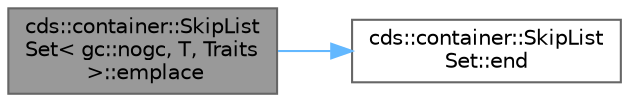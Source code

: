 digraph "cds::container::SkipListSet&lt; gc::nogc, T, Traits &gt;::emplace"
{
 // LATEX_PDF_SIZE
  bgcolor="transparent";
  edge [fontname=Helvetica,fontsize=10,labelfontname=Helvetica,labelfontsize=10];
  node [fontname=Helvetica,fontsize=10,shape=box,height=0.2,width=0.4];
  rankdir="LR";
  Node1 [id="Node000001",label="cds::container::SkipList\lSet\< gc::nogc, T, Traits\l \>::emplace",height=0.2,width=0.4,color="gray40", fillcolor="grey60", style="filled", fontcolor="black",tooltip="Inserts data of type value_type constructed with std::forward<Args>(args)..."];
  Node1 -> Node2 [id="edge1_Node000001_Node000002",color="steelblue1",style="solid",tooltip=" "];
  Node2 [id="Node000002",label="cds::container::SkipList\lSet::end",height=0.2,width=0.4,color="grey40", fillcolor="white", style="filled",URL="$classcds_1_1container_1_1_skip_list_set.html#a2a35161588bd79205c81b84919c7722c",tooltip="Returns a forward iterator that addresses the location succeeding the last element in a set."];
}

